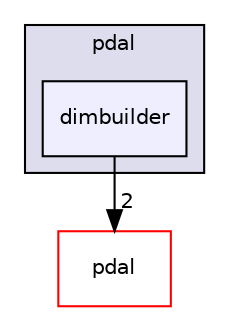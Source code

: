 digraph "pdal/dimbuilder" {
  compound=true
  node [ fontsize="10", fontname="Helvetica"];
  edge [ labelfontsize="10", labelfontname="Helvetica"];
  subgraph clusterdir_a542be5b8e919f24a4504a2b5a97aa0f {
    graph [ bgcolor="#ddddee", pencolor="black", label="pdal" fontname="Helvetica", fontsize="10", URL="dir_a542be5b8e919f24a4504a2b5a97aa0f.html"]
  dir_65bf40af80e4816c83ed0202110f1bc1 [shape=box, label="dimbuilder", style="filled", fillcolor="#eeeeff", pencolor="black", URL="dir_65bf40af80e4816c83ed0202110f1bc1.html"];
  }
  dir_37e2adedb6e706efcbfadb5213756005 [shape=box label="pdal" fillcolor="white" style="filled" color="red" URL="dir_37e2adedb6e706efcbfadb5213756005.html"];
  dir_65bf40af80e4816c83ed0202110f1bc1->dir_37e2adedb6e706efcbfadb5213756005 [headlabel="2", labeldistance=1.5 headhref="dir_000018_000050.html"];
}

